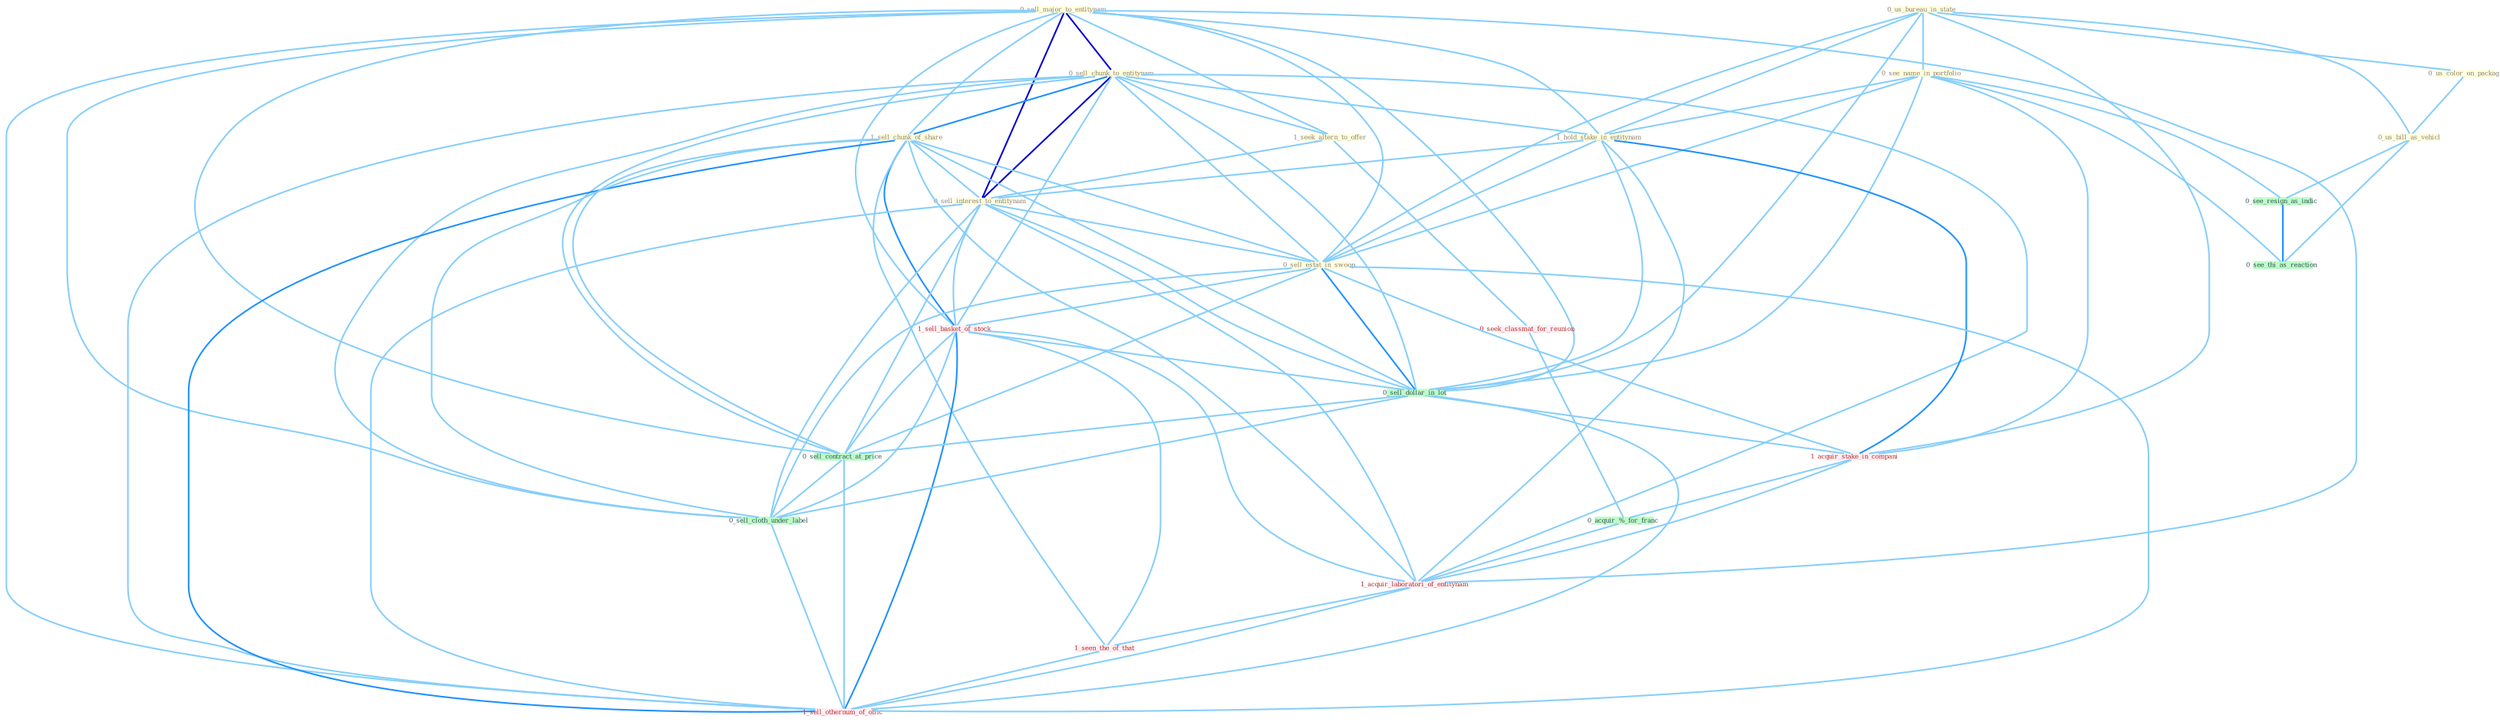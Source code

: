 Graph G{ 
    node
    [shape=polygon,style=filled,width=.5,height=.06,color="#BDFCC9",fixedsize=true,fontsize=4,
    fontcolor="#2f4f4f"];
    {node
    [color="#ffffe0", fontcolor="#8b7d6b"] "0_sell_major_to_entitynam " "0_us_bureau_in_state " "0_sell_chunk_to_entitynam " "1_seek_altern_to_offer " "1_sell_chunk_of_share " "0_us_color_on_packag " "0_us_bill_as_vehicl " "0_see_name_in_portfolio " "1_hold_stake_in_entitynam " "0_sell_interest_to_entitynam " "0_sell_estat_in_swoop "}
{node [color="#fff0f5", fontcolor="#b22222"] "0_seek_classmat_for_reunion " "1_sell_basket_of_stock " "1_acquir_stake_in_compani " "1_acquir_laboratori_of_entitynam " "1_seen_the_of_that " "1_sell_othernum_of_offic "}
edge [color="#B0E2FF"];

	"0_sell_major_to_entitynam " -- "0_sell_chunk_to_entitynam " [w="3", color="#0000cd" , len=0.6];
	"0_sell_major_to_entitynam " -- "1_seek_altern_to_offer " [w="1", color="#87cefa" ];
	"0_sell_major_to_entitynam " -- "1_sell_chunk_of_share " [w="1", color="#87cefa" ];
	"0_sell_major_to_entitynam " -- "1_hold_stake_in_entitynam " [w="1", color="#87cefa" ];
	"0_sell_major_to_entitynam " -- "0_sell_interest_to_entitynam " [w="3", color="#0000cd" , len=0.6];
	"0_sell_major_to_entitynam " -- "0_sell_estat_in_swoop " [w="1", color="#87cefa" ];
	"0_sell_major_to_entitynam " -- "1_sell_basket_of_stock " [w="1", color="#87cefa" ];
	"0_sell_major_to_entitynam " -- "0_sell_dollar_in_lot " [w="1", color="#87cefa" ];
	"0_sell_major_to_entitynam " -- "0_sell_contract_at_price " [w="1", color="#87cefa" ];
	"0_sell_major_to_entitynam " -- "1_acquir_laboratori_of_entitynam " [w="1", color="#87cefa" ];
	"0_sell_major_to_entitynam " -- "0_sell_cloth_under_label " [w="1", color="#87cefa" ];
	"0_sell_major_to_entitynam " -- "1_sell_othernum_of_offic " [w="1", color="#87cefa" ];
	"0_us_bureau_in_state " -- "0_us_color_on_packag " [w="1", color="#87cefa" ];
	"0_us_bureau_in_state " -- "0_us_bill_as_vehicl " [w="1", color="#87cefa" ];
	"0_us_bureau_in_state " -- "0_see_name_in_portfolio " [w="1", color="#87cefa" ];
	"0_us_bureau_in_state " -- "1_hold_stake_in_entitynam " [w="1", color="#87cefa" ];
	"0_us_bureau_in_state " -- "0_sell_estat_in_swoop " [w="1", color="#87cefa" ];
	"0_us_bureau_in_state " -- "0_sell_dollar_in_lot " [w="1", color="#87cefa" ];
	"0_us_bureau_in_state " -- "1_acquir_stake_in_compani " [w="1", color="#87cefa" ];
	"0_sell_chunk_to_entitynam " -- "1_seek_altern_to_offer " [w="1", color="#87cefa" ];
	"0_sell_chunk_to_entitynam " -- "1_sell_chunk_of_share " [w="2", color="#1e90ff" , len=0.8];
	"0_sell_chunk_to_entitynam " -- "1_hold_stake_in_entitynam " [w="1", color="#87cefa" ];
	"0_sell_chunk_to_entitynam " -- "0_sell_interest_to_entitynam " [w="3", color="#0000cd" , len=0.6];
	"0_sell_chunk_to_entitynam " -- "0_sell_estat_in_swoop " [w="1", color="#87cefa" ];
	"0_sell_chunk_to_entitynam " -- "1_sell_basket_of_stock " [w="1", color="#87cefa" ];
	"0_sell_chunk_to_entitynam " -- "0_sell_dollar_in_lot " [w="1", color="#87cefa" ];
	"0_sell_chunk_to_entitynam " -- "0_sell_contract_at_price " [w="1", color="#87cefa" ];
	"0_sell_chunk_to_entitynam " -- "1_acquir_laboratori_of_entitynam " [w="1", color="#87cefa" ];
	"0_sell_chunk_to_entitynam " -- "0_sell_cloth_under_label " [w="1", color="#87cefa" ];
	"0_sell_chunk_to_entitynam " -- "1_sell_othernum_of_offic " [w="1", color="#87cefa" ];
	"1_seek_altern_to_offer " -- "0_sell_interest_to_entitynam " [w="1", color="#87cefa" ];
	"1_seek_altern_to_offer " -- "0_seek_classmat_for_reunion " [w="1", color="#87cefa" ];
	"1_sell_chunk_of_share " -- "0_sell_interest_to_entitynam " [w="1", color="#87cefa" ];
	"1_sell_chunk_of_share " -- "0_sell_estat_in_swoop " [w="1", color="#87cefa" ];
	"1_sell_chunk_of_share " -- "1_sell_basket_of_stock " [w="2", color="#1e90ff" , len=0.8];
	"1_sell_chunk_of_share " -- "0_sell_dollar_in_lot " [w="1", color="#87cefa" ];
	"1_sell_chunk_of_share " -- "0_sell_contract_at_price " [w="1", color="#87cefa" ];
	"1_sell_chunk_of_share " -- "1_acquir_laboratori_of_entitynam " [w="1", color="#87cefa" ];
	"1_sell_chunk_of_share " -- "0_sell_cloth_under_label " [w="1", color="#87cefa" ];
	"1_sell_chunk_of_share " -- "1_seen_the_of_that " [w="1", color="#87cefa" ];
	"1_sell_chunk_of_share " -- "1_sell_othernum_of_offic " [w="2", color="#1e90ff" , len=0.8];
	"0_us_color_on_packag " -- "0_us_bill_as_vehicl " [w="1", color="#87cefa" ];
	"0_us_bill_as_vehicl " -- "0_see_resign_as_indic " [w="1", color="#87cefa" ];
	"0_us_bill_as_vehicl " -- "0_see_thi_as_reaction " [w="1", color="#87cefa" ];
	"0_see_name_in_portfolio " -- "1_hold_stake_in_entitynam " [w="1", color="#87cefa" ];
	"0_see_name_in_portfolio " -- "0_sell_estat_in_swoop " [w="1", color="#87cefa" ];
	"0_see_name_in_portfolio " -- "0_sell_dollar_in_lot " [w="1", color="#87cefa" ];
	"0_see_name_in_portfolio " -- "0_see_resign_as_indic " [w="1", color="#87cefa" ];
	"0_see_name_in_portfolio " -- "1_acquir_stake_in_compani " [w="1", color="#87cefa" ];
	"0_see_name_in_portfolio " -- "0_see_thi_as_reaction " [w="1", color="#87cefa" ];
	"1_hold_stake_in_entitynam " -- "0_sell_interest_to_entitynam " [w="1", color="#87cefa" ];
	"1_hold_stake_in_entitynam " -- "0_sell_estat_in_swoop " [w="1", color="#87cefa" ];
	"1_hold_stake_in_entitynam " -- "0_sell_dollar_in_lot " [w="1", color="#87cefa" ];
	"1_hold_stake_in_entitynam " -- "1_acquir_stake_in_compani " [w="2", color="#1e90ff" , len=0.8];
	"1_hold_stake_in_entitynam " -- "1_acquir_laboratori_of_entitynam " [w="1", color="#87cefa" ];
	"0_sell_interest_to_entitynam " -- "0_sell_estat_in_swoop " [w="1", color="#87cefa" ];
	"0_sell_interest_to_entitynam " -- "1_sell_basket_of_stock " [w="1", color="#87cefa" ];
	"0_sell_interest_to_entitynam " -- "0_sell_dollar_in_lot " [w="1", color="#87cefa" ];
	"0_sell_interest_to_entitynam " -- "0_sell_contract_at_price " [w="1", color="#87cefa" ];
	"0_sell_interest_to_entitynam " -- "1_acquir_laboratori_of_entitynam " [w="1", color="#87cefa" ];
	"0_sell_interest_to_entitynam " -- "0_sell_cloth_under_label " [w="1", color="#87cefa" ];
	"0_sell_interest_to_entitynam " -- "1_sell_othernum_of_offic " [w="1", color="#87cefa" ];
	"0_sell_estat_in_swoop " -- "1_sell_basket_of_stock " [w="1", color="#87cefa" ];
	"0_sell_estat_in_swoop " -- "0_sell_dollar_in_lot " [w="2", color="#1e90ff" , len=0.8];
	"0_sell_estat_in_swoop " -- "1_acquir_stake_in_compani " [w="1", color="#87cefa" ];
	"0_sell_estat_in_swoop " -- "0_sell_contract_at_price " [w="1", color="#87cefa" ];
	"0_sell_estat_in_swoop " -- "0_sell_cloth_under_label " [w="1", color="#87cefa" ];
	"0_sell_estat_in_swoop " -- "1_sell_othernum_of_offic " [w="1", color="#87cefa" ];
	"0_seek_classmat_for_reunion " -- "0_acquir_%_for_franc " [w="1", color="#87cefa" ];
	"1_sell_basket_of_stock " -- "0_sell_dollar_in_lot " [w="1", color="#87cefa" ];
	"1_sell_basket_of_stock " -- "0_sell_contract_at_price " [w="1", color="#87cefa" ];
	"1_sell_basket_of_stock " -- "1_acquir_laboratori_of_entitynam " [w="1", color="#87cefa" ];
	"1_sell_basket_of_stock " -- "0_sell_cloth_under_label " [w="1", color="#87cefa" ];
	"1_sell_basket_of_stock " -- "1_seen_the_of_that " [w="1", color="#87cefa" ];
	"1_sell_basket_of_stock " -- "1_sell_othernum_of_offic " [w="2", color="#1e90ff" , len=0.8];
	"0_sell_dollar_in_lot " -- "1_acquir_stake_in_compani " [w="1", color="#87cefa" ];
	"0_sell_dollar_in_lot " -- "0_sell_contract_at_price " [w="1", color="#87cefa" ];
	"0_sell_dollar_in_lot " -- "0_sell_cloth_under_label " [w="1", color="#87cefa" ];
	"0_sell_dollar_in_lot " -- "1_sell_othernum_of_offic " [w="1", color="#87cefa" ];
	"0_see_resign_as_indic " -- "0_see_thi_as_reaction " [w="2", color="#1e90ff" , len=0.8];
	"1_acquir_stake_in_compani " -- "0_acquir_%_for_franc " [w="1", color="#87cefa" ];
	"1_acquir_stake_in_compani " -- "1_acquir_laboratori_of_entitynam " [w="1", color="#87cefa" ];
	"0_acquir_%_for_franc " -- "1_acquir_laboratori_of_entitynam " [w="1", color="#87cefa" ];
	"0_sell_contract_at_price " -- "0_sell_cloth_under_label " [w="1", color="#87cefa" ];
	"0_sell_contract_at_price " -- "1_sell_othernum_of_offic " [w="1", color="#87cefa" ];
	"1_acquir_laboratori_of_entitynam " -- "1_seen_the_of_that " [w="1", color="#87cefa" ];
	"1_acquir_laboratori_of_entitynam " -- "1_sell_othernum_of_offic " [w="1", color="#87cefa" ];
	"0_sell_cloth_under_label " -- "1_sell_othernum_of_offic " [w="1", color="#87cefa" ];
	"1_seen_the_of_that " -- "1_sell_othernum_of_offic " [w="1", color="#87cefa" ];
}